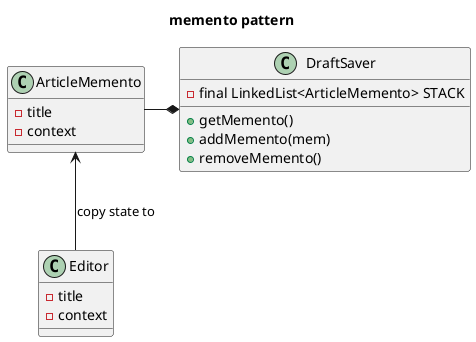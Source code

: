 @startuml
title memento pattern

class ArticleMemento{
    - title
    - context
}

class Editor{
    - title
    - context
}

class DraftSaver{
    - final LinkedList<ArticleMemento> STACK
    + getMemento()
    + addMemento(mem)
    + removeMemento()
}

Editor -up-> ArticleMemento: copy state to
ArticleMemento -right-*  DraftSaver

@enduml